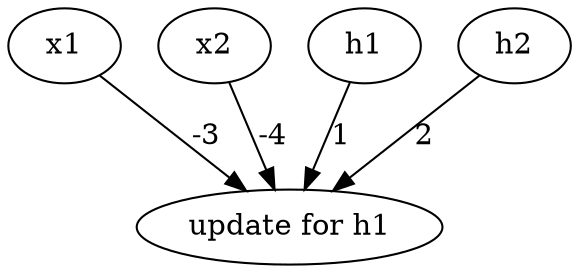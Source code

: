 digraph G {
update [label="update for h1"];
x1 -> update [label="-3"];
x2 -> update [label="-4"];
h1 -> update [label="1"];
h2 -> update [label="2"];
}
